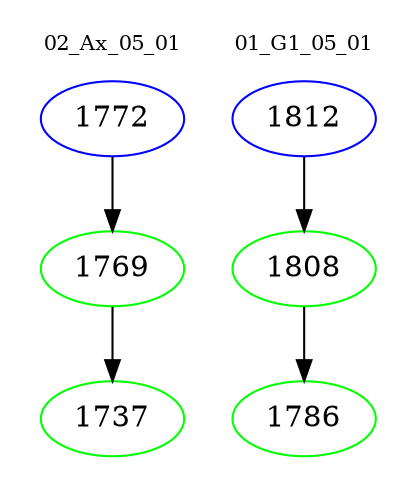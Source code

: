 digraph{
subgraph cluster_0 {
color = white
label = "02_Ax_05_01";
fontsize=10;
T0_1772 [label="1772", color="blue"]
T0_1772 -> T0_1769 [color="black"]
T0_1769 [label="1769", color="green"]
T0_1769 -> T0_1737 [color="black"]
T0_1737 [label="1737", color="green"]
}
subgraph cluster_1 {
color = white
label = "01_G1_05_01";
fontsize=10;
T1_1812 [label="1812", color="blue"]
T1_1812 -> T1_1808 [color="black"]
T1_1808 [label="1808", color="green"]
T1_1808 -> T1_1786 [color="black"]
T1_1786 [label="1786", color="green"]
}
}
